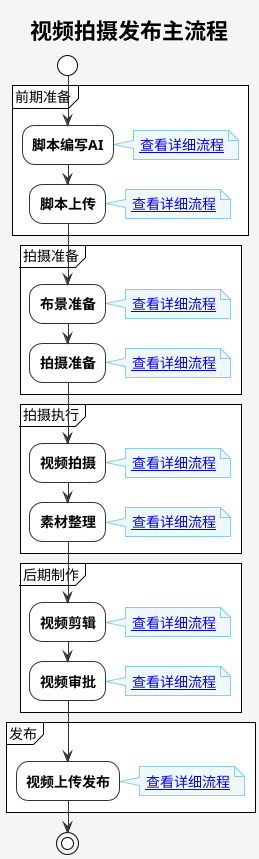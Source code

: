 @startuml main.puml
!theme plain
skinparam backgroundColor #F5F5F5
skinparam defaultFontName 微软雅黑
skinparam defaultFontSize 14
skinparam ArrowColor #333333
skinparam ActivityBackgroundColor #FFFFFF
skinparam ActivityBorderColor #333333
skinparam ActivityFontStyle bold
skinparam ActivityDiamondBackgroundColor #FFFFFF
skinparam ActivityDiamondBorderColor #333333
skinparam noteBackgroundColor #F0F8FF
skinparam noteBorderColor #87CEEB

title 视频拍摄发布主流程

start

partition "前期准备" {
  :脚本编写AI;
  note right: [[./script_ai.puml 查看详细流程]]
  
  :脚本上传;
  note right: [[./script_upload.puml 查看详细流程]]
}

partition "拍摄准备" {
  :布景准备;
  note right: [[./scene_prep.puml 查看详细流程]]
  
  :拍摄准备;
  note right: [[./shooting_prep.puml 查看详细流程]]
}

partition "拍摄执行" {
  :视频拍摄;
  note right: [[./shooting.puml 查看详细流程]]
  
  :素材整理;
  note right: [[./material_org.puml 查看详细流程]]
}

partition "后期制作" {
  :视频剪辑;
  note right: [[./editing.puml 查看详细流程]]
  
  :视频审批;
  note right: [[./approval.puml 查看详细流程]]
}

partition "发布" {
  :视频上传发布;
  note right: [[./publishing.puml 查看详细流程]]
}

stop

@enduml